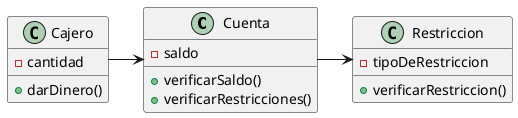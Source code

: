 @startuml

Cuenta --R> Restriccion 
Cajero --R> Cuenta


class Cajero{
- cantidad 
+ darDinero()
}

class Restriccion{
    - tipoDeRestriccion
    + verificarRestriccion()
}

class Cuenta{
    - saldo
    + verificarSaldo()
    + verificarRestricciones() 
}


@enduml